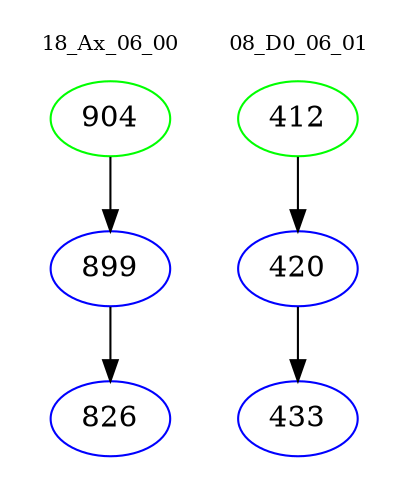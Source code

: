 digraph{
subgraph cluster_0 {
color = white
label = "18_Ax_06_00";
fontsize=10;
T0_904 [label="904", color="green"]
T0_904 -> T0_899 [color="black"]
T0_899 [label="899", color="blue"]
T0_899 -> T0_826 [color="black"]
T0_826 [label="826", color="blue"]
}
subgraph cluster_1 {
color = white
label = "08_D0_06_01";
fontsize=10;
T1_412 [label="412", color="green"]
T1_412 -> T1_420 [color="black"]
T1_420 [label="420", color="blue"]
T1_420 -> T1_433 [color="black"]
T1_433 [label="433", color="blue"]
}
}
